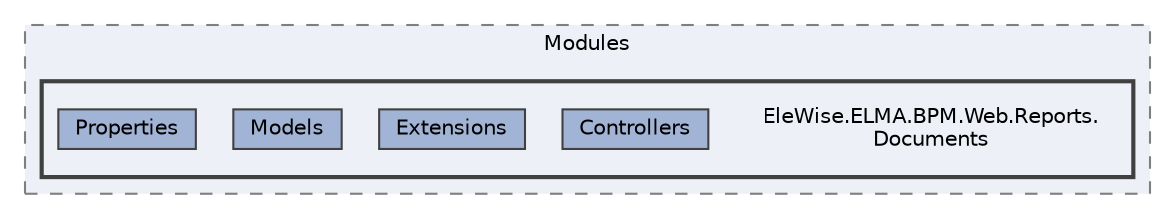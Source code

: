 digraph "Web/Modules/EleWise.ELMA.BPM.Web.Reports.Documents"
{
 // LATEX_PDF_SIZE
  bgcolor="transparent";
  edge [fontname=Helvetica,fontsize=10,labelfontname=Helvetica,labelfontsize=10];
  node [fontname=Helvetica,fontsize=10,shape=box,height=0.2,width=0.4];
  compound=true
  subgraph clusterdir_7ee4616d7792420b09aab8c4c7e23d47 {
    graph [ bgcolor="#edf0f7", pencolor="grey50", label="Modules", fontname=Helvetica,fontsize=10 style="filled,dashed", URL="dir_7ee4616d7792420b09aab8c4c7e23d47.html",tooltip=""]
  subgraph clusterdir_471107041984aac9ecffaa4f87d4c13c {
    graph [ bgcolor="#edf0f7", pencolor="grey25", label="", fontname=Helvetica,fontsize=10 style="filled,bold", URL="dir_471107041984aac9ecffaa4f87d4c13c.html",tooltip=""]
    dir_471107041984aac9ecffaa4f87d4c13c [shape=plaintext, label="EleWise.ELMA.BPM.Web.Reports.\lDocuments"];
  dir_bd2bc8622bf701235502ff78215b7638 [label="Controllers", fillcolor="#a2b4d6", color="grey25", style="filled", URL="dir_bd2bc8622bf701235502ff78215b7638.html",tooltip=""];
  dir_7eb8a5729225718a9988d16c4a36bae7 [label="Extensions", fillcolor="#a2b4d6", color="grey25", style="filled", URL="dir_7eb8a5729225718a9988d16c4a36bae7.html",tooltip=""];
  dir_8507f6f304e8611949390f8e41f3067d [label="Models", fillcolor="#a2b4d6", color="grey25", style="filled", URL="dir_8507f6f304e8611949390f8e41f3067d.html",tooltip=""];
  dir_2614a7a07393550acf9ed61e2fc3d5c9 [label="Properties", fillcolor="#a2b4d6", color="grey25", style="filled", URL="dir_2614a7a07393550acf9ed61e2fc3d5c9.html",tooltip=""];
  }
  }
}
